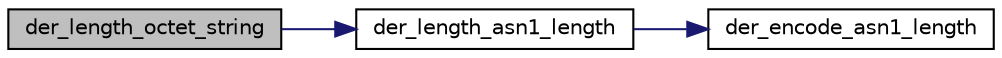 digraph "der_length_octet_string"
{
 // LATEX_PDF_SIZE
  edge [fontname="Helvetica",fontsize="10",labelfontname="Helvetica",labelfontsize="10"];
  node [fontname="Helvetica",fontsize="10",shape=record];
  rankdir="LR";
  Node0 [label="der_length_octet_string",height=0.2,width=0.4,color="black", fillcolor="grey75", style="filled", fontcolor="black",tooltip="Gets length of DER encoding of OCTET STRING."];
  Node0 -> Node1 [color="midnightblue",fontsize="10",style="solid"];
  Node1 [label="der_length_asn1_length",height=0.2,width=0.4,color="black", fillcolor="white", style="filled",URL="$tomcrypt__private_8h.html#a8999e23c66cda0d777570e54f3a5c795",tooltip="Determine the length required to encode len in the ASN.1 length field."];
  Node1 -> Node2 [color="midnightblue",fontsize="10",style="solid"];
  Node2 [label="der_encode_asn1_length",height=0.2,width=0.4,color="black", fillcolor="white", style="filled",URL="$tomcrypt__private_8h.html#ae0b6c1f1188a5aa201aa84de9a659550",tooltip="Encode the ASN.1 length field."];
}
